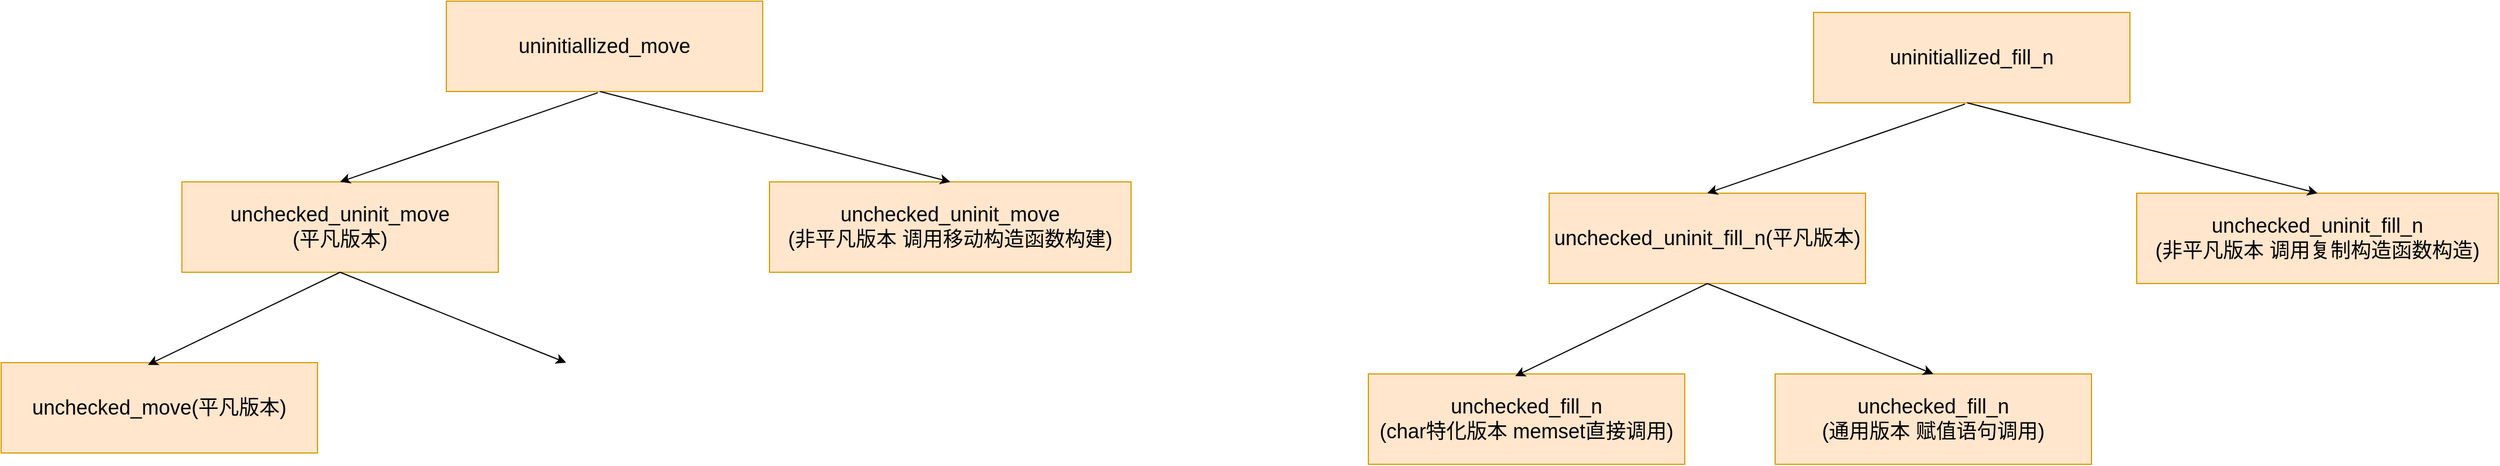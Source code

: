 <mxfile version="16.1.2" type="device"><diagram name="第 1 页" id="7h9WH-bxqPiFh_5upEb1"><mxGraphModel dx="3228" dy="1074" grid="1" gridSize="10" guides="1" tooltips="1" connect="1" arrows="1" fold="1" page="1" pageScale="1" pageWidth="827" pageHeight="1169" math="0" shadow="0"><root><mxCell id="0"/><mxCell id="1" parent="0"/><mxCell id="3KB_fiLmXMoT-4N6tqYu-1" value="&lt;font style=&quot;font-size: 18px;&quot;&gt;unchecked_uninit_fill_n(平凡版本)&lt;/font&gt;" style="rounded=0;whiteSpace=wrap;html=1;fillColor=#ffe6cc;strokeColor=#d79b00;" parent="1" vertex="1"><mxGeometry x="40" y="200" width="280" height="80" as="geometry"/></mxCell><mxCell id="3KB_fiLmXMoT-4N6tqYu-2" value="&lt;font style=&quot;font-size: 18px&quot;&gt;unchecked_uninit_fill_n&lt;br&gt;(非平凡版本 调用复制构造函数构造)&lt;/font&gt;" style="rounded=0;whiteSpace=wrap;html=1;fillColor=#ffe6cc;strokeColor=#d79b00;" parent="1" vertex="1"><mxGeometry x="560" y="200" width="320" height="80" as="geometry"/></mxCell><mxCell id="3KB_fiLmXMoT-4N6tqYu-3" value="&lt;font style=&quot;font-size: 18px;&quot;&gt;uninitiallized_fill_n&lt;/font&gt;" style="rounded=0;whiteSpace=wrap;html=1;fillColor=#ffe6cc;strokeColor=#d79b00;" parent="1" vertex="1"><mxGeometry x="274" y="40" width="280" height="80" as="geometry"/></mxCell><mxCell id="3KB_fiLmXMoT-4N6tqYu-5" value="" style="endArrow=classic;html=1;rounded=0;fontSize=18;exitX=0.479;exitY=1.013;exitDx=0;exitDy=0;exitPerimeter=0;entryX=0.5;entryY=0;entryDx=0;entryDy=0;" parent="1" source="3KB_fiLmXMoT-4N6tqYu-3" target="3KB_fiLmXMoT-4N6tqYu-1" edge="1"><mxGeometry width="50" height="50" relative="1" as="geometry"><mxPoint x="400" y="230" as="sourcePoint"/><mxPoint x="450" y="180" as="targetPoint"/></mxGeometry></mxCell><mxCell id="3KB_fiLmXMoT-4N6tqYu-6" value="" style="endArrow=classic;html=1;rounded=0;fontSize=18;entryX=0.5;entryY=0;entryDx=0;entryDy=0;" parent="1" target="3KB_fiLmXMoT-4N6tqYu-2" edge="1"><mxGeometry width="50" height="50" relative="1" as="geometry"><mxPoint x="410" y="120" as="sourcePoint"/><mxPoint x="190" y="210" as="targetPoint"/></mxGeometry></mxCell><mxCell id="3KB_fiLmXMoT-4N6tqYu-9" value="&lt;font style=&quot;font-size: 18px;&quot;&gt;unchecked_fill_n&lt;br&gt;(char特化版本 memset直接调用)&lt;/font&gt;" style="rounded=0;whiteSpace=wrap;html=1;fillColor=#ffe6cc;strokeColor=#d79b00;" parent="1" vertex="1"><mxGeometry x="-120" y="360" width="280" height="80" as="geometry"/></mxCell><mxCell id="3KB_fiLmXMoT-4N6tqYu-10" value="&lt;font style=&quot;font-size: 18px;&quot;&gt;unchecked_fill_n&lt;br&gt;(通用版本 赋值语句调用)&lt;/font&gt;" style="rounded=0;whiteSpace=wrap;html=1;fillColor=#ffe6cc;strokeColor=#d79b00;" parent="1" vertex="1"><mxGeometry x="240" y="360" width="280" height="80" as="geometry"/></mxCell><mxCell id="3KB_fiLmXMoT-4N6tqYu-11" value="" style="endArrow=classic;html=1;rounded=0;fontSize=18;exitX=0.5;exitY=1;exitDx=0;exitDy=0;entryX=0.464;entryY=0.025;entryDx=0;entryDy=0;entryPerimeter=0;" parent="1" source="3KB_fiLmXMoT-4N6tqYu-1" target="3KB_fiLmXMoT-4N6tqYu-9" edge="1"><mxGeometry width="50" height="50" relative="1" as="geometry"><mxPoint x="-80" y="290" as="sourcePoint"/><mxPoint x="-30" y="240" as="targetPoint"/></mxGeometry></mxCell><mxCell id="3KB_fiLmXMoT-4N6tqYu-12" value="" style="endArrow=classic;html=1;rounded=0;fontSize=18;entryX=0.5;entryY=0;entryDx=0;entryDy=0;" parent="1" target="3KB_fiLmXMoT-4N6tqYu-10" edge="1"><mxGeometry width="50" height="50" relative="1" as="geometry"><mxPoint x="180" y="280" as="sourcePoint"/><mxPoint x="-10.08" y="382" as="targetPoint"/></mxGeometry></mxCell><mxCell id="tNd7rTy0qppKWGbk9zDK-1" value="&lt;font style=&quot;font-size: 18px&quot;&gt;unchecked_uninit_move&lt;br&gt;(平凡版本)&lt;/font&gt;" style="rounded=0;whiteSpace=wrap;html=1;fillColor=#ffe6cc;strokeColor=#d79b00;" vertex="1" parent="1"><mxGeometry x="-1170" y="190" width="280" height="80" as="geometry"/></mxCell><mxCell id="tNd7rTy0qppKWGbk9zDK-2" value="&lt;span style=&quot;font-size: 18px&quot;&gt;unchecked_uninit_move&lt;/span&gt;&lt;br style=&quot;font-size: 18px&quot;&gt;&lt;span style=&quot;font-size: 18px&quot;&gt;(非平凡版本 调用移动构造函数构建)&lt;/span&gt;" style="rounded=0;whiteSpace=wrap;html=1;fillColor=#ffe6cc;strokeColor=#d79b00;" vertex="1" parent="1"><mxGeometry x="-650" y="190" width="320" height="80" as="geometry"/></mxCell><mxCell id="tNd7rTy0qppKWGbk9zDK-3" value="&lt;font style=&quot;font-size: 18px&quot;&gt;uninitiallized_move&lt;/font&gt;" style="rounded=0;whiteSpace=wrap;html=1;fillColor=#ffe6cc;strokeColor=#d79b00;" vertex="1" parent="1"><mxGeometry x="-936" y="30" width="280" height="80" as="geometry"/></mxCell><mxCell id="tNd7rTy0qppKWGbk9zDK-4" value="" style="endArrow=classic;html=1;rounded=0;fontSize=18;exitX=0.479;exitY=1.013;exitDx=0;exitDy=0;exitPerimeter=0;entryX=0.5;entryY=0;entryDx=0;entryDy=0;" edge="1" parent="1" source="tNd7rTy0qppKWGbk9zDK-3" target="tNd7rTy0qppKWGbk9zDK-1"><mxGeometry width="50" height="50" relative="1" as="geometry"><mxPoint x="-810" y="220" as="sourcePoint"/><mxPoint x="-760" y="170" as="targetPoint"/></mxGeometry></mxCell><mxCell id="tNd7rTy0qppKWGbk9zDK-5" value="" style="endArrow=classic;html=1;rounded=0;fontSize=18;entryX=0.5;entryY=0;entryDx=0;entryDy=0;" edge="1" parent="1" target="tNd7rTy0qppKWGbk9zDK-2"><mxGeometry width="50" height="50" relative="1" as="geometry"><mxPoint x="-800" y="110" as="sourcePoint"/><mxPoint x="-1020" y="200" as="targetPoint"/></mxGeometry></mxCell><mxCell id="tNd7rTy0qppKWGbk9zDK-6" value="&lt;font style=&quot;font-size: 18px&quot;&gt;unchecked_move(平凡版本)&lt;/font&gt;" style="rounded=0;whiteSpace=wrap;html=1;fillColor=#ffe6cc;strokeColor=#d79b00;" vertex="1" parent="1"><mxGeometry x="-1330" y="350" width="280" height="80" as="geometry"/></mxCell><mxCell id="tNd7rTy0qppKWGbk9zDK-8" value="" style="endArrow=classic;html=1;rounded=0;fontSize=18;exitX=0.5;exitY=1;exitDx=0;exitDy=0;entryX=0.464;entryY=0.025;entryDx=0;entryDy=0;entryPerimeter=0;" edge="1" parent="1" source="tNd7rTy0qppKWGbk9zDK-1" target="tNd7rTy0qppKWGbk9zDK-6"><mxGeometry width="50" height="50" relative="1" as="geometry"><mxPoint x="-1290" y="280" as="sourcePoint"/><mxPoint x="-1240" y="230" as="targetPoint"/></mxGeometry></mxCell><mxCell id="tNd7rTy0qppKWGbk9zDK-9" value="" style="endArrow=classic;html=1;rounded=0;fontSize=18;entryX=0.5;entryY=0;entryDx=0;entryDy=0;" edge="1" parent="1"><mxGeometry width="50" height="50" relative="1" as="geometry"><mxPoint x="-1030" y="270" as="sourcePoint"/><mxPoint x="-830" y="350" as="targetPoint"/></mxGeometry></mxCell></root></mxGraphModel></diagram></mxfile>